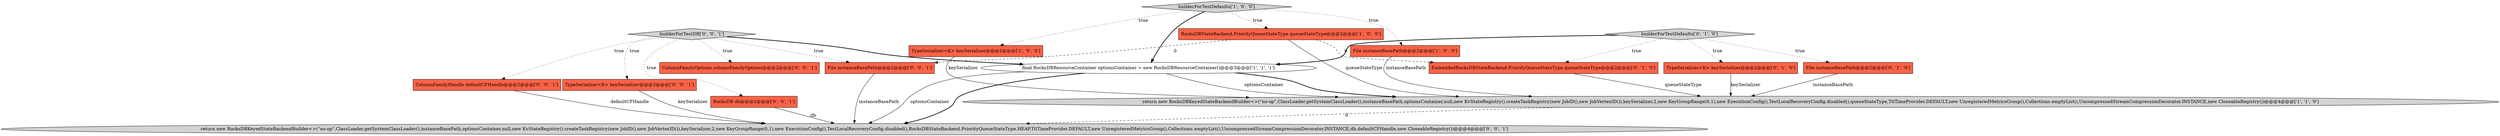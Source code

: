 digraph {
7 [style = filled, label = "builderForTestDefaults['0', '1', '0']", fillcolor = lightgray, shape = diamond image = "AAA0AAABBB2BBB"];
14 [style = filled, label = "ColumnFamilyHandle defaultCFHandle@@@2@@@['0', '0', '1']", fillcolor = tomato, shape = box image = "AAA0AAABBB3BBB"];
12 [style = filled, label = "TypeSerializer<K> keySerializer@@@2@@@['0', '0', '1']", fillcolor = tomato, shape = box image = "AAA0AAABBB3BBB"];
2 [style = filled, label = "builderForTestDefaults['1', '0', '0']", fillcolor = lightgray, shape = diamond image = "AAA0AAABBB1BBB"];
15 [style = filled, label = "File instanceBasePath@@@2@@@['0', '0', '1']", fillcolor = tomato, shape = box image = "AAA0AAABBB3BBB"];
8 [style = filled, label = "TypeSerializer<K> keySerializer@@@2@@@['0', '1', '0']", fillcolor = tomato, shape = box image = "AAA0AAABBB2BBB"];
0 [style = filled, label = "File instanceBasePath@@@2@@@['1', '0', '0']", fillcolor = tomato, shape = box image = "AAA0AAABBB1BBB"];
16 [style = filled, label = "return new RocksDBKeyedStateBackendBuilder<>(\"no-op\",ClassLoader.getSystemClassLoader(),instanceBasePath,optionsContainer,null,new KvStateRegistry().createTaskRegistry(new JobID(),new JobVertexID()),keySerializer,2,new KeyGroupRange(0,1),new ExecutionConfig(),TestLocalRecoveryConfig.disabled(),RocksDBStateBackend.PriorityQueueStateType.HEAP,TtlTimeProvider.DEFAULT,new UnregisteredMetricsGroup(),Collections.emptyList(),UncompressedStreamCompressionDecorator.INSTANCE,db,defaultCFHandle,new CloseableRegistry())@@@4@@@['0', '0', '1']", fillcolor = lightgray, shape = ellipse image = "AAA0AAABBB3BBB"];
11 [style = filled, label = "ColumnFamilyOptions columnFamilyOptions@@@2@@@['0', '0', '1']", fillcolor = tomato, shape = box image = "AAA0AAABBB3BBB"];
1 [style = filled, label = "TypeSerializer<K> keySerializer@@@2@@@['1', '0', '0']", fillcolor = tomato, shape = box image = "AAA0AAABBB1BBB"];
6 [style = filled, label = "File instanceBasePath@@@2@@@['0', '1', '0']", fillcolor = tomato, shape = box image = "AAA0AAABBB2BBB"];
4 [style = filled, label = "final RocksDBResourceContainer optionsContainer = new RocksDBResourceContainer()@@@3@@@['1', '1', '1']", fillcolor = white, shape = ellipse image = "AAA0AAABBB1BBB"];
3 [style = filled, label = "RocksDBStateBackend.PriorityQueueStateType queueStateType@@@2@@@['1', '0', '0']", fillcolor = tomato, shape = box image = "AAA1AAABBB1BBB"];
5 [style = filled, label = "return new RocksDBKeyedStateBackendBuilder<>(\"no-op\",ClassLoader.getSystemClassLoader(),instanceBasePath,optionsContainer,null,new KvStateRegistry().createTaskRegistry(new JobID(),new JobVertexID()),keySerializer,2,new KeyGroupRange(0,1),new ExecutionConfig(),TestLocalRecoveryConfig.disabled(),queueStateType,TtlTimeProvider.DEFAULT,new UnregisteredMetricsGroup(),Collections.emptyList(),UncompressedStreamCompressionDecorator.INSTANCE,new CloseableRegistry())@@@4@@@['1', '1', '0']", fillcolor = lightgray, shape = ellipse image = "AAA0AAABBB1BBB"];
13 [style = filled, label = "RocksDB db@@@2@@@['0', '0', '1']", fillcolor = tomato, shape = box image = "AAA0AAABBB3BBB"];
9 [style = filled, label = "EmbeddedRocksDBStateBackend.PriorityQueueStateType queueStateType@@@2@@@['0', '1', '0']", fillcolor = tomato, shape = box image = "AAA1AAABBB2BBB"];
10 [style = filled, label = "builderForTestDB['0', '0', '1']", fillcolor = lightgray, shape = diamond image = "AAA0AAABBB3BBB"];
2->3 [style = dotted, label="true"];
7->6 [style = dotted, label="true"];
10->12 [style = dotted, label="true"];
2->0 [style = dotted, label="true"];
1->5 [style = solid, label="keySerializer"];
9->5 [style = solid, label="queueStateType"];
7->4 [style = bold, label=""];
7->9 [style = dotted, label="true"];
2->4 [style = bold, label=""];
13->16 [style = solid, label="db"];
3->5 [style = solid, label="queueStateType"];
15->16 [style = solid, label="instanceBasePath"];
14->16 [style = solid, label="defaultCFHandle"];
10->14 [style = dotted, label="true"];
10->15 [style = dotted, label="true"];
5->16 [style = dashed, label="0"];
4->16 [style = solid, label="optionsContainer"];
10->13 [style = dotted, label="true"];
0->5 [style = solid, label="instanceBasePath"];
10->11 [style = dotted, label="true"];
3->9 [style = dashed, label="0"];
6->5 [style = solid, label="instanceBasePath"];
2->1 [style = dotted, label="true"];
4->5 [style = solid, label="optionsContainer"];
12->16 [style = solid, label="keySerializer"];
10->4 [style = bold, label=""];
3->15 [style = dashed, label="0"];
8->5 [style = solid, label="keySerializer"];
7->8 [style = dotted, label="true"];
4->5 [style = bold, label=""];
4->16 [style = bold, label=""];
}
